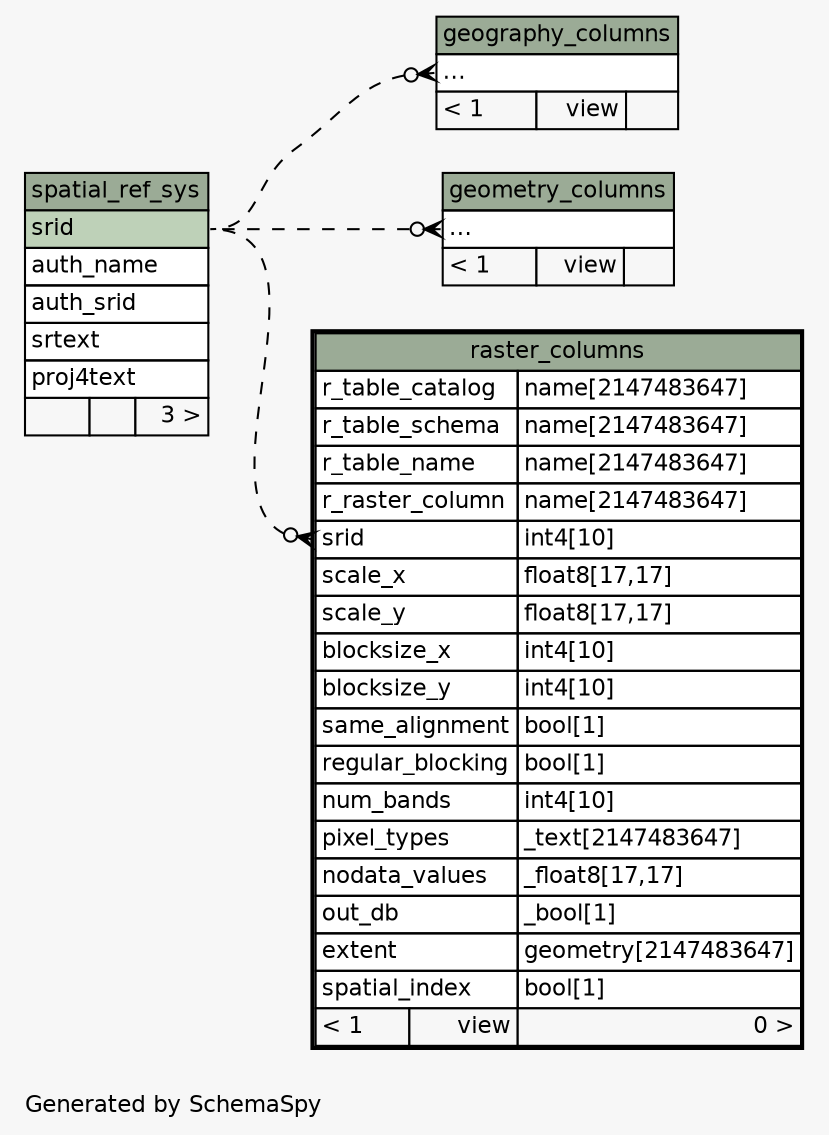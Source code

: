 // dot 2.38.0 on Windows 10 10.0
// SchemaSpy rev 590
digraph "impliedTwoDegreesRelationshipsDiagram" {
  graph [
    rankdir="RL"
    bgcolor="#f7f7f7"
    label="\nGenerated by SchemaSpy"
    labeljust="l"
    nodesep="0.18"
    ranksep="0.46"
    fontname="Helvetica"
    fontsize="11"
  ];
  node [
    fontname="Helvetica"
    fontsize="11"
    shape="plaintext"
  ];
  edge [
    arrowsize="0.8"
  ];
  "geography_columns":"elipses":w -> "spatial_ref_sys":"srid":e [arrowhead=none dir=back arrowtail=crowodot style=dashed];
  "geometry_columns":"elipses":w -> "spatial_ref_sys":"srid":e [arrowhead=none dir=back arrowtail=crowodot style=dashed];
  "raster_columns":"srid":w -> "spatial_ref_sys":"srid":e [arrowhead=none dir=back arrowtail=crowodot style=dashed];
  "geography_columns" [
    label=<
    <TABLE BORDER="0" CELLBORDER="1" CELLSPACING="0" BGCOLOR="#ffffff">
      <TR><TD COLSPAN="3" BGCOLOR="#9bab96" ALIGN="CENTER">geography_columns</TD></TR>
      <TR><TD PORT="elipses" COLSPAN="3" ALIGN="LEFT">...</TD></TR>
      <TR><TD ALIGN="LEFT" BGCOLOR="#f7f7f7">&lt; 1</TD><TD ALIGN="RIGHT" BGCOLOR="#f7f7f7">view</TD><TD ALIGN="RIGHT" BGCOLOR="#f7f7f7">  </TD></TR>
    </TABLE>>
    URL="geography_columns.html"
    tooltip="geography_columns"
  ];
  "geometry_columns" [
    label=<
    <TABLE BORDER="0" CELLBORDER="1" CELLSPACING="0" BGCOLOR="#ffffff">
      <TR><TD COLSPAN="3" BGCOLOR="#9bab96" ALIGN="CENTER">geometry_columns</TD></TR>
      <TR><TD PORT="elipses" COLSPAN="3" ALIGN="LEFT">...</TD></TR>
      <TR><TD ALIGN="LEFT" BGCOLOR="#f7f7f7">&lt; 1</TD><TD ALIGN="RIGHT" BGCOLOR="#f7f7f7">view</TD><TD ALIGN="RIGHT" BGCOLOR="#f7f7f7">  </TD></TR>
    </TABLE>>
    URL="geometry_columns.html"
    tooltip="geometry_columns"
  ];
  "raster_columns" [
    label=<
    <TABLE BORDER="2" CELLBORDER="1" CELLSPACING="0" BGCOLOR="#ffffff">
      <TR><TD COLSPAN="3" BGCOLOR="#9bab96" ALIGN="CENTER">raster_columns</TD></TR>
      <TR><TD PORT="r_table_catalog" COLSPAN="2" ALIGN="LEFT">r_table_catalog</TD><TD PORT="r_table_catalog.type" ALIGN="LEFT">name[2147483647]</TD></TR>
      <TR><TD PORT="r_table_schema" COLSPAN="2" ALIGN="LEFT">r_table_schema</TD><TD PORT="r_table_schema.type" ALIGN="LEFT">name[2147483647]</TD></TR>
      <TR><TD PORT="r_table_name" COLSPAN="2" ALIGN="LEFT">r_table_name</TD><TD PORT="r_table_name.type" ALIGN="LEFT">name[2147483647]</TD></TR>
      <TR><TD PORT="r_raster_column" COLSPAN="2" ALIGN="LEFT">r_raster_column</TD><TD PORT="r_raster_column.type" ALIGN="LEFT">name[2147483647]</TD></TR>
      <TR><TD PORT="srid" COLSPAN="2" ALIGN="LEFT">srid</TD><TD PORT="srid.type" ALIGN="LEFT">int4[10]</TD></TR>
      <TR><TD PORT="scale_x" COLSPAN="2" ALIGN="LEFT">scale_x</TD><TD PORT="scale_x.type" ALIGN="LEFT">float8[17,17]</TD></TR>
      <TR><TD PORT="scale_y" COLSPAN="2" ALIGN="LEFT">scale_y</TD><TD PORT="scale_y.type" ALIGN="LEFT">float8[17,17]</TD></TR>
      <TR><TD PORT="blocksize_x" COLSPAN="2" ALIGN="LEFT">blocksize_x</TD><TD PORT="blocksize_x.type" ALIGN="LEFT">int4[10]</TD></TR>
      <TR><TD PORT="blocksize_y" COLSPAN="2" ALIGN="LEFT">blocksize_y</TD><TD PORT="blocksize_y.type" ALIGN="LEFT">int4[10]</TD></TR>
      <TR><TD PORT="same_alignment" COLSPAN="2" ALIGN="LEFT">same_alignment</TD><TD PORT="same_alignment.type" ALIGN="LEFT">bool[1]</TD></TR>
      <TR><TD PORT="regular_blocking" COLSPAN="2" ALIGN="LEFT">regular_blocking</TD><TD PORT="regular_blocking.type" ALIGN="LEFT">bool[1]</TD></TR>
      <TR><TD PORT="num_bands" COLSPAN="2" ALIGN="LEFT">num_bands</TD><TD PORT="num_bands.type" ALIGN="LEFT">int4[10]</TD></TR>
      <TR><TD PORT="pixel_types" COLSPAN="2" ALIGN="LEFT">pixel_types</TD><TD PORT="pixel_types.type" ALIGN="LEFT">_text[2147483647]</TD></TR>
      <TR><TD PORT="nodata_values" COLSPAN="2" ALIGN="LEFT">nodata_values</TD><TD PORT="nodata_values.type" ALIGN="LEFT">_float8[17,17]</TD></TR>
      <TR><TD PORT="out_db" COLSPAN="2" ALIGN="LEFT">out_db</TD><TD PORT="out_db.type" ALIGN="LEFT">_bool[1]</TD></TR>
      <TR><TD PORT="extent" COLSPAN="2" ALIGN="LEFT">extent</TD><TD PORT="extent.type" ALIGN="LEFT">geometry[2147483647]</TD></TR>
      <TR><TD PORT="spatial_index" COLSPAN="2" ALIGN="LEFT">spatial_index</TD><TD PORT="spatial_index.type" ALIGN="LEFT">bool[1]</TD></TR>
      <TR><TD ALIGN="LEFT" BGCOLOR="#f7f7f7">&lt; 1</TD><TD ALIGN="RIGHT" BGCOLOR="#f7f7f7">view</TD><TD ALIGN="RIGHT" BGCOLOR="#f7f7f7">0 &gt;</TD></TR>
    </TABLE>>
    URL="raster_columns.html"
    tooltip="raster_columns"
  ];
  "spatial_ref_sys" [
    label=<
    <TABLE BORDER="0" CELLBORDER="1" CELLSPACING="0" BGCOLOR="#ffffff">
      <TR><TD COLSPAN="3" BGCOLOR="#9bab96" ALIGN="CENTER">spatial_ref_sys</TD></TR>
      <TR><TD PORT="srid" COLSPAN="3" BGCOLOR="#bed1b8" ALIGN="LEFT">srid</TD></TR>
      <TR><TD PORT="auth_name" COLSPAN="3" ALIGN="LEFT">auth_name</TD></TR>
      <TR><TD PORT="auth_srid" COLSPAN="3" ALIGN="LEFT">auth_srid</TD></TR>
      <TR><TD PORT="srtext" COLSPAN="3" ALIGN="LEFT">srtext</TD></TR>
      <TR><TD PORT="proj4text" COLSPAN="3" ALIGN="LEFT">proj4text</TD></TR>
      <TR><TD ALIGN="LEFT" BGCOLOR="#f7f7f7">  </TD><TD ALIGN="RIGHT" BGCOLOR="#f7f7f7">  </TD><TD ALIGN="RIGHT" BGCOLOR="#f7f7f7">3 &gt;</TD></TR>
    </TABLE>>
    URL="spatial_ref_sys.html"
    tooltip="spatial_ref_sys"
  ];
}
